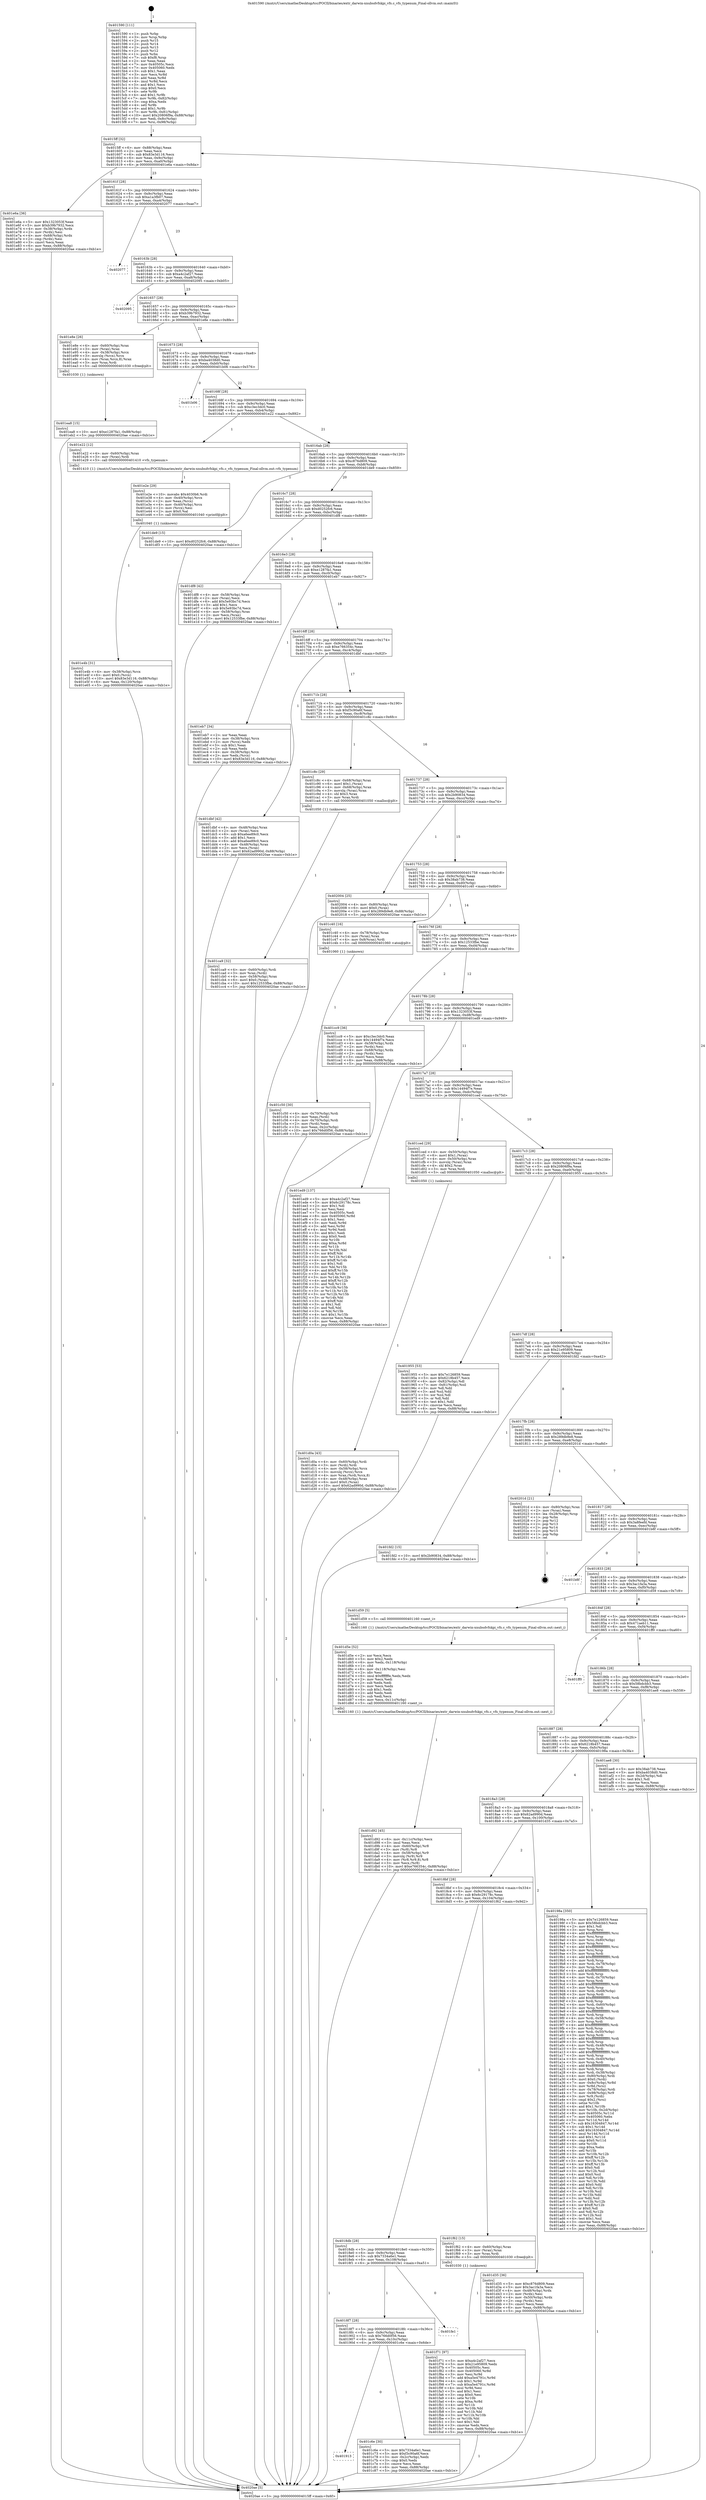 digraph "0x401590" {
  label = "0x401590 (/mnt/c/Users/mathe/Desktop/tcc/POCII/binaries/extr_darwin-xnubsdvfskpi_vfs.c_vfs_typenum_Final-ollvm.out::main(0))"
  labelloc = "t"
  node[shape=record]

  Entry [label="",width=0.3,height=0.3,shape=circle,fillcolor=black,style=filled]
  "0x4015ff" [label="{
     0x4015ff [32]\l
     | [instrs]\l
     &nbsp;&nbsp;0x4015ff \<+6\>: mov -0x88(%rbp),%eax\l
     &nbsp;&nbsp;0x401605 \<+2\>: mov %eax,%ecx\l
     &nbsp;&nbsp;0x401607 \<+6\>: sub $0x83e3d116,%ecx\l
     &nbsp;&nbsp;0x40160d \<+6\>: mov %eax,-0x9c(%rbp)\l
     &nbsp;&nbsp;0x401613 \<+6\>: mov %ecx,-0xa0(%rbp)\l
     &nbsp;&nbsp;0x401619 \<+6\>: je 0000000000401e6a \<main+0x8da\>\l
  }"]
  "0x401e6a" [label="{
     0x401e6a [36]\l
     | [instrs]\l
     &nbsp;&nbsp;0x401e6a \<+5\>: mov $0x1323053f,%eax\l
     &nbsp;&nbsp;0x401e6f \<+5\>: mov $0xb39b7932,%ecx\l
     &nbsp;&nbsp;0x401e74 \<+4\>: mov -0x38(%rbp),%rdx\l
     &nbsp;&nbsp;0x401e78 \<+2\>: mov (%rdx),%esi\l
     &nbsp;&nbsp;0x401e7a \<+4\>: mov -0x68(%rbp),%rdx\l
     &nbsp;&nbsp;0x401e7e \<+2\>: cmp (%rdx),%esi\l
     &nbsp;&nbsp;0x401e80 \<+3\>: cmovl %ecx,%eax\l
     &nbsp;&nbsp;0x401e83 \<+6\>: mov %eax,-0x88(%rbp)\l
     &nbsp;&nbsp;0x401e89 \<+5\>: jmp 00000000004020ae \<main+0xb1e\>\l
  }"]
  "0x40161f" [label="{
     0x40161f [28]\l
     | [instrs]\l
     &nbsp;&nbsp;0x40161f \<+5\>: jmp 0000000000401624 \<main+0x94\>\l
     &nbsp;&nbsp;0x401624 \<+6\>: mov -0x9c(%rbp),%eax\l
     &nbsp;&nbsp;0x40162a \<+5\>: sub $0xa1a3fb07,%eax\l
     &nbsp;&nbsp;0x40162f \<+6\>: mov %eax,-0xa4(%rbp)\l
     &nbsp;&nbsp;0x401635 \<+6\>: je 0000000000402077 \<main+0xae7\>\l
  }"]
  Exit [label="",width=0.3,height=0.3,shape=circle,fillcolor=black,style=filled,peripheries=2]
  "0x402077" [label="{
     0x402077\l
  }", style=dashed]
  "0x40163b" [label="{
     0x40163b [28]\l
     | [instrs]\l
     &nbsp;&nbsp;0x40163b \<+5\>: jmp 0000000000401640 \<main+0xb0\>\l
     &nbsp;&nbsp;0x401640 \<+6\>: mov -0x9c(%rbp),%eax\l
     &nbsp;&nbsp;0x401646 \<+5\>: sub $0xa4c2af27,%eax\l
     &nbsp;&nbsp;0x40164b \<+6\>: mov %eax,-0xa8(%rbp)\l
     &nbsp;&nbsp;0x401651 \<+6\>: je 0000000000402095 \<main+0xb05\>\l
  }"]
  "0x401f71" [label="{
     0x401f71 [97]\l
     | [instrs]\l
     &nbsp;&nbsp;0x401f71 \<+5\>: mov $0xa4c2af27,%ecx\l
     &nbsp;&nbsp;0x401f76 \<+5\>: mov $0x21e95809,%edx\l
     &nbsp;&nbsp;0x401f7b \<+7\>: mov 0x40505c,%esi\l
     &nbsp;&nbsp;0x401f82 \<+8\>: mov 0x405060,%r8d\l
     &nbsp;&nbsp;0x401f8a \<+3\>: mov %esi,%r9d\l
     &nbsp;&nbsp;0x401f8d \<+7\>: add $0xa5e4791c,%r9d\l
     &nbsp;&nbsp;0x401f94 \<+4\>: sub $0x1,%r9d\l
     &nbsp;&nbsp;0x401f98 \<+7\>: sub $0xa5e4791c,%r9d\l
     &nbsp;&nbsp;0x401f9f \<+4\>: imul %r9d,%esi\l
     &nbsp;&nbsp;0x401fa3 \<+3\>: and $0x1,%esi\l
     &nbsp;&nbsp;0x401fa6 \<+3\>: cmp $0x0,%esi\l
     &nbsp;&nbsp;0x401fa9 \<+4\>: sete %r10b\l
     &nbsp;&nbsp;0x401fad \<+4\>: cmp $0xa,%r8d\l
     &nbsp;&nbsp;0x401fb1 \<+4\>: setl %r11b\l
     &nbsp;&nbsp;0x401fb5 \<+3\>: mov %r10b,%bl\l
     &nbsp;&nbsp;0x401fb8 \<+3\>: and %r11b,%bl\l
     &nbsp;&nbsp;0x401fbb \<+3\>: xor %r11b,%r10b\l
     &nbsp;&nbsp;0x401fbe \<+3\>: or %r10b,%bl\l
     &nbsp;&nbsp;0x401fc1 \<+3\>: test $0x1,%bl\l
     &nbsp;&nbsp;0x401fc4 \<+3\>: cmovne %edx,%ecx\l
     &nbsp;&nbsp;0x401fc7 \<+6\>: mov %ecx,-0x88(%rbp)\l
     &nbsp;&nbsp;0x401fcd \<+5\>: jmp 00000000004020ae \<main+0xb1e\>\l
  }"]
  "0x402095" [label="{
     0x402095\l
  }", style=dashed]
  "0x401657" [label="{
     0x401657 [28]\l
     | [instrs]\l
     &nbsp;&nbsp;0x401657 \<+5\>: jmp 000000000040165c \<main+0xcc\>\l
     &nbsp;&nbsp;0x40165c \<+6\>: mov -0x9c(%rbp),%eax\l
     &nbsp;&nbsp;0x401662 \<+5\>: sub $0xb39b7932,%eax\l
     &nbsp;&nbsp;0x401667 \<+6\>: mov %eax,-0xac(%rbp)\l
     &nbsp;&nbsp;0x40166d \<+6\>: je 0000000000401e8e \<main+0x8fe\>\l
  }"]
  "0x401ea8" [label="{
     0x401ea8 [15]\l
     | [instrs]\l
     &nbsp;&nbsp;0x401ea8 \<+10\>: movl $0xe1287fa1,-0x88(%rbp)\l
     &nbsp;&nbsp;0x401eb2 \<+5\>: jmp 00000000004020ae \<main+0xb1e\>\l
  }"]
  "0x401e8e" [label="{
     0x401e8e [26]\l
     | [instrs]\l
     &nbsp;&nbsp;0x401e8e \<+4\>: mov -0x60(%rbp),%rax\l
     &nbsp;&nbsp;0x401e92 \<+3\>: mov (%rax),%rax\l
     &nbsp;&nbsp;0x401e95 \<+4\>: mov -0x38(%rbp),%rcx\l
     &nbsp;&nbsp;0x401e99 \<+3\>: movslq (%rcx),%rcx\l
     &nbsp;&nbsp;0x401e9c \<+4\>: mov (%rax,%rcx,8),%rax\l
     &nbsp;&nbsp;0x401ea0 \<+3\>: mov %rax,%rdi\l
     &nbsp;&nbsp;0x401ea3 \<+5\>: call 0000000000401030 \<free@plt\>\l
     | [calls]\l
     &nbsp;&nbsp;0x401030 \{1\} (unknown)\l
  }"]
  "0x401673" [label="{
     0x401673 [28]\l
     | [instrs]\l
     &nbsp;&nbsp;0x401673 \<+5\>: jmp 0000000000401678 \<main+0xe8\>\l
     &nbsp;&nbsp;0x401678 \<+6\>: mov -0x9c(%rbp),%eax\l
     &nbsp;&nbsp;0x40167e \<+5\>: sub $0xba4038d0,%eax\l
     &nbsp;&nbsp;0x401683 \<+6\>: mov %eax,-0xb0(%rbp)\l
     &nbsp;&nbsp;0x401689 \<+6\>: je 0000000000401b06 \<main+0x576\>\l
  }"]
  "0x401e4b" [label="{
     0x401e4b [31]\l
     | [instrs]\l
     &nbsp;&nbsp;0x401e4b \<+4\>: mov -0x38(%rbp),%rcx\l
     &nbsp;&nbsp;0x401e4f \<+6\>: movl $0x0,(%rcx)\l
     &nbsp;&nbsp;0x401e55 \<+10\>: movl $0x83e3d116,-0x88(%rbp)\l
     &nbsp;&nbsp;0x401e5f \<+6\>: mov %eax,-0x120(%rbp)\l
     &nbsp;&nbsp;0x401e65 \<+5\>: jmp 00000000004020ae \<main+0xb1e\>\l
  }"]
  "0x401b06" [label="{
     0x401b06\l
  }", style=dashed]
  "0x40168f" [label="{
     0x40168f [28]\l
     | [instrs]\l
     &nbsp;&nbsp;0x40168f \<+5\>: jmp 0000000000401694 \<main+0x104\>\l
     &nbsp;&nbsp;0x401694 \<+6\>: mov -0x9c(%rbp),%eax\l
     &nbsp;&nbsp;0x40169a \<+5\>: sub $0xc3ec3dc0,%eax\l
     &nbsp;&nbsp;0x40169f \<+6\>: mov %eax,-0xb4(%rbp)\l
     &nbsp;&nbsp;0x4016a5 \<+6\>: je 0000000000401e22 \<main+0x892\>\l
  }"]
  "0x401e2e" [label="{
     0x401e2e [29]\l
     | [instrs]\l
     &nbsp;&nbsp;0x401e2e \<+10\>: movabs $0x4030b6,%rdi\l
     &nbsp;&nbsp;0x401e38 \<+4\>: mov -0x40(%rbp),%rcx\l
     &nbsp;&nbsp;0x401e3c \<+2\>: mov %eax,(%rcx)\l
     &nbsp;&nbsp;0x401e3e \<+4\>: mov -0x40(%rbp),%rcx\l
     &nbsp;&nbsp;0x401e42 \<+2\>: mov (%rcx),%esi\l
     &nbsp;&nbsp;0x401e44 \<+2\>: mov $0x0,%al\l
     &nbsp;&nbsp;0x401e46 \<+5\>: call 0000000000401040 \<printf@plt\>\l
     | [calls]\l
     &nbsp;&nbsp;0x401040 \{1\} (unknown)\l
  }"]
  "0x401e22" [label="{
     0x401e22 [12]\l
     | [instrs]\l
     &nbsp;&nbsp;0x401e22 \<+4\>: mov -0x60(%rbp),%rax\l
     &nbsp;&nbsp;0x401e26 \<+3\>: mov (%rax),%rdi\l
     &nbsp;&nbsp;0x401e29 \<+5\>: call 0000000000401410 \<vfs_typenum\>\l
     | [calls]\l
     &nbsp;&nbsp;0x401410 \{1\} (/mnt/c/Users/mathe/Desktop/tcc/POCII/binaries/extr_darwin-xnubsdvfskpi_vfs.c_vfs_typenum_Final-ollvm.out::vfs_typenum)\l
  }"]
  "0x4016ab" [label="{
     0x4016ab [28]\l
     | [instrs]\l
     &nbsp;&nbsp;0x4016ab \<+5\>: jmp 00000000004016b0 \<main+0x120\>\l
     &nbsp;&nbsp;0x4016b0 \<+6\>: mov -0x9c(%rbp),%eax\l
     &nbsp;&nbsp;0x4016b6 \<+5\>: sub $0xc876d809,%eax\l
     &nbsp;&nbsp;0x4016bb \<+6\>: mov %eax,-0xb8(%rbp)\l
     &nbsp;&nbsp;0x4016c1 \<+6\>: je 0000000000401de9 \<main+0x859\>\l
  }"]
  "0x401d92" [label="{
     0x401d92 [45]\l
     | [instrs]\l
     &nbsp;&nbsp;0x401d92 \<+6\>: mov -0x11c(%rbp),%ecx\l
     &nbsp;&nbsp;0x401d98 \<+3\>: imul %eax,%ecx\l
     &nbsp;&nbsp;0x401d9b \<+4\>: mov -0x60(%rbp),%r8\l
     &nbsp;&nbsp;0x401d9f \<+3\>: mov (%r8),%r8\l
     &nbsp;&nbsp;0x401da2 \<+4\>: mov -0x58(%rbp),%r9\l
     &nbsp;&nbsp;0x401da6 \<+3\>: movslq (%r9),%r9\l
     &nbsp;&nbsp;0x401da9 \<+4\>: mov (%r8,%r9,8),%r8\l
     &nbsp;&nbsp;0x401dad \<+3\>: mov %ecx,(%r8)\l
     &nbsp;&nbsp;0x401db0 \<+10\>: movl $0xe766354c,-0x88(%rbp)\l
     &nbsp;&nbsp;0x401dba \<+5\>: jmp 00000000004020ae \<main+0xb1e\>\l
  }"]
  "0x401de9" [label="{
     0x401de9 [15]\l
     | [instrs]\l
     &nbsp;&nbsp;0x401de9 \<+10\>: movl $0xd0252fc6,-0x88(%rbp)\l
     &nbsp;&nbsp;0x401df3 \<+5\>: jmp 00000000004020ae \<main+0xb1e\>\l
  }"]
  "0x4016c7" [label="{
     0x4016c7 [28]\l
     | [instrs]\l
     &nbsp;&nbsp;0x4016c7 \<+5\>: jmp 00000000004016cc \<main+0x13c\>\l
     &nbsp;&nbsp;0x4016cc \<+6\>: mov -0x9c(%rbp),%eax\l
     &nbsp;&nbsp;0x4016d2 \<+5\>: sub $0xd0252fc6,%eax\l
     &nbsp;&nbsp;0x4016d7 \<+6\>: mov %eax,-0xbc(%rbp)\l
     &nbsp;&nbsp;0x4016dd \<+6\>: je 0000000000401df8 \<main+0x868\>\l
  }"]
  "0x401d5e" [label="{
     0x401d5e [52]\l
     | [instrs]\l
     &nbsp;&nbsp;0x401d5e \<+2\>: xor %ecx,%ecx\l
     &nbsp;&nbsp;0x401d60 \<+5\>: mov $0x2,%edx\l
     &nbsp;&nbsp;0x401d65 \<+6\>: mov %edx,-0x118(%rbp)\l
     &nbsp;&nbsp;0x401d6b \<+1\>: cltd\l
     &nbsp;&nbsp;0x401d6c \<+6\>: mov -0x118(%rbp),%esi\l
     &nbsp;&nbsp;0x401d72 \<+2\>: idiv %esi\l
     &nbsp;&nbsp;0x401d74 \<+6\>: imul $0xfffffffe,%edx,%edx\l
     &nbsp;&nbsp;0x401d7a \<+2\>: mov %ecx,%edi\l
     &nbsp;&nbsp;0x401d7c \<+2\>: sub %edx,%edi\l
     &nbsp;&nbsp;0x401d7e \<+2\>: mov %ecx,%edx\l
     &nbsp;&nbsp;0x401d80 \<+3\>: sub $0x1,%edx\l
     &nbsp;&nbsp;0x401d83 \<+2\>: add %edx,%edi\l
     &nbsp;&nbsp;0x401d85 \<+2\>: sub %edi,%ecx\l
     &nbsp;&nbsp;0x401d87 \<+6\>: mov %ecx,-0x11c(%rbp)\l
     &nbsp;&nbsp;0x401d8d \<+5\>: call 0000000000401160 \<next_i\>\l
     | [calls]\l
     &nbsp;&nbsp;0x401160 \{1\} (/mnt/c/Users/mathe/Desktop/tcc/POCII/binaries/extr_darwin-xnubsdvfskpi_vfs.c_vfs_typenum_Final-ollvm.out::next_i)\l
  }"]
  "0x401df8" [label="{
     0x401df8 [42]\l
     | [instrs]\l
     &nbsp;&nbsp;0x401df8 \<+4\>: mov -0x58(%rbp),%rax\l
     &nbsp;&nbsp;0x401dfc \<+2\>: mov (%rax),%ecx\l
     &nbsp;&nbsp;0x401dfe \<+6\>: add $0x5e93bc7d,%ecx\l
     &nbsp;&nbsp;0x401e04 \<+3\>: add $0x1,%ecx\l
     &nbsp;&nbsp;0x401e07 \<+6\>: sub $0x5e93bc7d,%ecx\l
     &nbsp;&nbsp;0x401e0d \<+4\>: mov -0x58(%rbp),%rax\l
     &nbsp;&nbsp;0x401e11 \<+2\>: mov %ecx,(%rax)\l
     &nbsp;&nbsp;0x401e13 \<+10\>: movl $0x12533fbe,-0x88(%rbp)\l
     &nbsp;&nbsp;0x401e1d \<+5\>: jmp 00000000004020ae \<main+0xb1e\>\l
  }"]
  "0x4016e3" [label="{
     0x4016e3 [28]\l
     | [instrs]\l
     &nbsp;&nbsp;0x4016e3 \<+5\>: jmp 00000000004016e8 \<main+0x158\>\l
     &nbsp;&nbsp;0x4016e8 \<+6\>: mov -0x9c(%rbp),%eax\l
     &nbsp;&nbsp;0x4016ee \<+5\>: sub $0xe1287fa1,%eax\l
     &nbsp;&nbsp;0x4016f3 \<+6\>: mov %eax,-0xc0(%rbp)\l
     &nbsp;&nbsp;0x4016f9 \<+6\>: je 0000000000401eb7 \<main+0x927\>\l
  }"]
  "0x401d0a" [label="{
     0x401d0a [43]\l
     | [instrs]\l
     &nbsp;&nbsp;0x401d0a \<+4\>: mov -0x60(%rbp),%rdi\l
     &nbsp;&nbsp;0x401d0e \<+3\>: mov (%rdi),%rdi\l
     &nbsp;&nbsp;0x401d11 \<+4\>: mov -0x58(%rbp),%rcx\l
     &nbsp;&nbsp;0x401d15 \<+3\>: movslq (%rcx),%rcx\l
     &nbsp;&nbsp;0x401d18 \<+4\>: mov %rax,(%rdi,%rcx,8)\l
     &nbsp;&nbsp;0x401d1c \<+4\>: mov -0x48(%rbp),%rax\l
     &nbsp;&nbsp;0x401d20 \<+6\>: movl $0x0,(%rax)\l
     &nbsp;&nbsp;0x401d26 \<+10\>: movl $0x62ad990d,-0x88(%rbp)\l
     &nbsp;&nbsp;0x401d30 \<+5\>: jmp 00000000004020ae \<main+0xb1e\>\l
  }"]
  "0x401eb7" [label="{
     0x401eb7 [34]\l
     | [instrs]\l
     &nbsp;&nbsp;0x401eb7 \<+2\>: xor %eax,%eax\l
     &nbsp;&nbsp;0x401eb9 \<+4\>: mov -0x38(%rbp),%rcx\l
     &nbsp;&nbsp;0x401ebd \<+2\>: mov (%rcx),%edx\l
     &nbsp;&nbsp;0x401ebf \<+3\>: sub $0x1,%eax\l
     &nbsp;&nbsp;0x401ec2 \<+2\>: sub %eax,%edx\l
     &nbsp;&nbsp;0x401ec4 \<+4\>: mov -0x38(%rbp),%rcx\l
     &nbsp;&nbsp;0x401ec8 \<+2\>: mov %edx,(%rcx)\l
     &nbsp;&nbsp;0x401eca \<+10\>: movl $0x83e3d116,-0x88(%rbp)\l
     &nbsp;&nbsp;0x401ed4 \<+5\>: jmp 00000000004020ae \<main+0xb1e\>\l
  }"]
  "0x4016ff" [label="{
     0x4016ff [28]\l
     | [instrs]\l
     &nbsp;&nbsp;0x4016ff \<+5\>: jmp 0000000000401704 \<main+0x174\>\l
     &nbsp;&nbsp;0x401704 \<+6\>: mov -0x9c(%rbp),%eax\l
     &nbsp;&nbsp;0x40170a \<+5\>: sub $0xe766354c,%eax\l
     &nbsp;&nbsp;0x40170f \<+6\>: mov %eax,-0xc4(%rbp)\l
     &nbsp;&nbsp;0x401715 \<+6\>: je 0000000000401dbf \<main+0x82f\>\l
  }"]
  "0x401ca9" [label="{
     0x401ca9 [32]\l
     | [instrs]\l
     &nbsp;&nbsp;0x401ca9 \<+4\>: mov -0x60(%rbp),%rdi\l
     &nbsp;&nbsp;0x401cad \<+3\>: mov %rax,(%rdi)\l
     &nbsp;&nbsp;0x401cb0 \<+4\>: mov -0x58(%rbp),%rax\l
     &nbsp;&nbsp;0x401cb4 \<+6\>: movl $0x0,(%rax)\l
     &nbsp;&nbsp;0x401cba \<+10\>: movl $0x12533fbe,-0x88(%rbp)\l
     &nbsp;&nbsp;0x401cc4 \<+5\>: jmp 00000000004020ae \<main+0xb1e\>\l
  }"]
  "0x401dbf" [label="{
     0x401dbf [42]\l
     | [instrs]\l
     &nbsp;&nbsp;0x401dbf \<+4\>: mov -0x48(%rbp),%rax\l
     &nbsp;&nbsp;0x401dc3 \<+2\>: mov (%rax),%ecx\l
     &nbsp;&nbsp;0x401dc5 \<+6\>: sub $0xa6ee89c0,%ecx\l
     &nbsp;&nbsp;0x401dcb \<+3\>: add $0x1,%ecx\l
     &nbsp;&nbsp;0x401dce \<+6\>: add $0xa6ee89c0,%ecx\l
     &nbsp;&nbsp;0x401dd4 \<+4\>: mov -0x48(%rbp),%rax\l
     &nbsp;&nbsp;0x401dd8 \<+2\>: mov %ecx,(%rax)\l
     &nbsp;&nbsp;0x401dda \<+10\>: movl $0x62ad990d,-0x88(%rbp)\l
     &nbsp;&nbsp;0x401de4 \<+5\>: jmp 00000000004020ae \<main+0xb1e\>\l
  }"]
  "0x40171b" [label="{
     0x40171b [28]\l
     | [instrs]\l
     &nbsp;&nbsp;0x40171b \<+5\>: jmp 0000000000401720 \<main+0x190\>\l
     &nbsp;&nbsp;0x401720 \<+6\>: mov -0x9c(%rbp),%eax\l
     &nbsp;&nbsp;0x401726 \<+5\>: sub $0xf3c90a6f,%eax\l
     &nbsp;&nbsp;0x40172b \<+6\>: mov %eax,-0xc8(%rbp)\l
     &nbsp;&nbsp;0x401731 \<+6\>: je 0000000000401c8c \<main+0x6fc\>\l
  }"]
  "0x401913" [label="{
     0x401913\l
  }", style=dashed]
  "0x401c8c" [label="{
     0x401c8c [29]\l
     | [instrs]\l
     &nbsp;&nbsp;0x401c8c \<+4\>: mov -0x68(%rbp),%rax\l
     &nbsp;&nbsp;0x401c90 \<+6\>: movl $0x1,(%rax)\l
     &nbsp;&nbsp;0x401c96 \<+4\>: mov -0x68(%rbp),%rax\l
     &nbsp;&nbsp;0x401c9a \<+3\>: movslq (%rax),%rax\l
     &nbsp;&nbsp;0x401c9d \<+4\>: shl $0x3,%rax\l
     &nbsp;&nbsp;0x401ca1 \<+3\>: mov %rax,%rdi\l
     &nbsp;&nbsp;0x401ca4 \<+5\>: call 0000000000401050 \<malloc@plt\>\l
     | [calls]\l
     &nbsp;&nbsp;0x401050 \{1\} (unknown)\l
  }"]
  "0x401737" [label="{
     0x401737 [28]\l
     | [instrs]\l
     &nbsp;&nbsp;0x401737 \<+5\>: jmp 000000000040173c \<main+0x1ac\>\l
     &nbsp;&nbsp;0x40173c \<+6\>: mov -0x9c(%rbp),%eax\l
     &nbsp;&nbsp;0x401742 \<+5\>: sub $0x2b90834,%eax\l
     &nbsp;&nbsp;0x401747 \<+6\>: mov %eax,-0xcc(%rbp)\l
     &nbsp;&nbsp;0x40174d \<+6\>: je 0000000000402004 \<main+0xa74\>\l
  }"]
  "0x401c6e" [label="{
     0x401c6e [30]\l
     | [instrs]\l
     &nbsp;&nbsp;0x401c6e \<+5\>: mov $0x7334a6e1,%eax\l
     &nbsp;&nbsp;0x401c73 \<+5\>: mov $0xf3c90a6f,%ecx\l
     &nbsp;&nbsp;0x401c78 \<+3\>: mov -0x2c(%rbp),%edx\l
     &nbsp;&nbsp;0x401c7b \<+3\>: cmp $0x0,%edx\l
     &nbsp;&nbsp;0x401c7e \<+3\>: cmove %ecx,%eax\l
     &nbsp;&nbsp;0x401c81 \<+6\>: mov %eax,-0x88(%rbp)\l
     &nbsp;&nbsp;0x401c87 \<+5\>: jmp 00000000004020ae \<main+0xb1e\>\l
  }"]
  "0x402004" [label="{
     0x402004 [25]\l
     | [instrs]\l
     &nbsp;&nbsp;0x402004 \<+4\>: mov -0x80(%rbp),%rax\l
     &nbsp;&nbsp;0x402008 \<+6\>: movl $0x0,(%rax)\l
     &nbsp;&nbsp;0x40200e \<+10\>: movl $0x289db9e8,-0x88(%rbp)\l
     &nbsp;&nbsp;0x402018 \<+5\>: jmp 00000000004020ae \<main+0xb1e\>\l
  }"]
  "0x401753" [label="{
     0x401753 [28]\l
     | [instrs]\l
     &nbsp;&nbsp;0x401753 \<+5\>: jmp 0000000000401758 \<main+0x1c8\>\l
     &nbsp;&nbsp;0x401758 \<+6\>: mov -0x9c(%rbp),%eax\l
     &nbsp;&nbsp;0x40175e \<+5\>: sub $0x38ab738,%eax\l
     &nbsp;&nbsp;0x401763 \<+6\>: mov %eax,-0xd0(%rbp)\l
     &nbsp;&nbsp;0x401769 \<+6\>: je 0000000000401c40 \<main+0x6b0\>\l
  }"]
  "0x4018f7" [label="{
     0x4018f7 [28]\l
     | [instrs]\l
     &nbsp;&nbsp;0x4018f7 \<+5\>: jmp 00000000004018fc \<main+0x36c\>\l
     &nbsp;&nbsp;0x4018fc \<+6\>: mov -0x9c(%rbp),%eax\l
     &nbsp;&nbsp;0x401902 \<+5\>: sub $0x766d0f56,%eax\l
     &nbsp;&nbsp;0x401907 \<+6\>: mov %eax,-0x10c(%rbp)\l
     &nbsp;&nbsp;0x40190d \<+6\>: je 0000000000401c6e \<main+0x6de\>\l
  }"]
  "0x401c40" [label="{
     0x401c40 [16]\l
     | [instrs]\l
     &nbsp;&nbsp;0x401c40 \<+4\>: mov -0x78(%rbp),%rax\l
     &nbsp;&nbsp;0x401c44 \<+3\>: mov (%rax),%rax\l
     &nbsp;&nbsp;0x401c47 \<+4\>: mov 0x8(%rax),%rdi\l
     &nbsp;&nbsp;0x401c4b \<+5\>: call 0000000000401060 \<atoi@plt\>\l
     | [calls]\l
     &nbsp;&nbsp;0x401060 \{1\} (unknown)\l
  }"]
  "0x40176f" [label="{
     0x40176f [28]\l
     | [instrs]\l
     &nbsp;&nbsp;0x40176f \<+5\>: jmp 0000000000401774 \<main+0x1e4\>\l
     &nbsp;&nbsp;0x401774 \<+6\>: mov -0x9c(%rbp),%eax\l
     &nbsp;&nbsp;0x40177a \<+5\>: sub $0x12533fbe,%eax\l
     &nbsp;&nbsp;0x40177f \<+6\>: mov %eax,-0xd4(%rbp)\l
     &nbsp;&nbsp;0x401785 \<+6\>: je 0000000000401cc9 \<main+0x739\>\l
  }"]
  "0x401fe1" [label="{
     0x401fe1\l
  }", style=dashed]
  "0x401cc9" [label="{
     0x401cc9 [36]\l
     | [instrs]\l
     &nbsp;&nbsp;0x401cc9 \<+5\>: mov $0xc3ec3dc0,%eax\l
     &nbsp;&nbsp;0x401cce \<+5\>: mov $0x14494f7e,%ecx\l
     &nbsp;&nbsp;0x401cd3 \<+4\>: mov -0x58(%rbp),%rdx\l
     &nbsp;&nbsp;0x401cd7 \<+2\>: mov (%rdx),%esi\l
     &nbsp;&nbsp;0x401cd9 \<+4\>: mov -0x68(%rbp),%rdx\l
     &nbsp;&nbsp;0x401cdd \<+2\>: cmp (%rdx),%esi\l
     &nbsp;&nbsp;0x401cdf \<+3\>: cmovl %ecx,%eax\l
     &nbsp;&nbsp;0x401ce2 \<+6\>: mov %eax,-0x88(%rbp)\l
     &nbsp;&nbsp;0x401ce8 \<+5\>: jmp 00000000004020ae \<main+0xb1e\>\l
  }"]
  "0x40178b" [label="{
     0x40178b [28]\l
     | [instrs]\l
     &nbsp;&nbsp;0x40178b \<+5\>: jmp 0000000000401790 \<main+0x200\>\l
     &nbsp;&nbsp;0x401790 \<+6\>: mov -0x9c(%rbp),%eax\l
     &nbsp;&nbsp;0x401796 \<+5\>: sub $0x1323053f,%eax\l
     &nbsp;&nbsp;0x40179b \<+6\>: mov %eax,-0xd8(%rbp)\l
     &nbsp;&nbsp;0x4017a1 \<+6\>: je 0000000000401ed9 \<main+0x949\>\l
  }"]
  "0x4018db" [label="{
     0x4018db [28]\l
     | [instrs]\l
     &nbsp;&nbsp;0x4018db \<+5\>: jmp 00000000004018e0 \<main+0x350\>\l
     &nbsp;&nbsp;0x4018e0 \<+6\>: mov -0x9c(%rbp),%eax\l
     &nbsp;&nbsp;0x4018e6 \<+5\>: sub $0x7334a6e1,%eax\l
     &nbsp;&nbsp;0x4018eb \<+6\>: mov %eax,-0x108(%rbp)\l
     &nbsp;&nbsp;0x4018f1 \<+6\>: je 0000000000401fe1 \<main+0xa51\>\l
  }"]
  "0x401ed9" [label="{
     0x401ed9 [137]\l
     | [instrs]\l
     &nbsp;&nbsp;0x401ed9 \<+5\>: mov $0xa4c2af27,%eax\l
     &nbsp;&nbsp;0x401ede \<+5\>: mov $0x6c29178c,%ecx\l
     &nbsp;&nbsp;0x401ee3 \<+2\>: mov $0x1,%dl\l
     &nbsp;&nbsp;0x401ee5 \<+2\>: xor %esi,%esi\l
     &nbsp;&nbsp;0x401ee7 \<+7\>: mov 0x40505c,%edi\l
     &nbsp;&nbsp;0x401eee \<+8\>: mov 0x405060,%r8d\l
     &nbsp;&nbsp;0x401ef6 \<+3\>: sub $0x1,%esi\l
     &nbsp;&nbsp;0x401ef9 \<+3\>: mov %edi,%r9d\l
     &nbsp;&nbsp;0x401efc \<+3\>: add %esi,%r9d\l
     &nbsp;&nbsp;0x401eff \<+4\>: imul %r9d,%edi\l
     &nbsp;&nbsp;0x401f03 \<+3\>: and $0x1,%edi\l
     &nbsp;&nbsp;0x401f06 \<+3\>: cmp $0x0,%edi\l
     &nbsp;&nbsp;0x401f09 \<+4\>: sete %r10b\l
     &nbsp;&nbsp;0x401f0d \<+4\>: cmp $0xa,%r8d\l
     &nbsp;&nbsp;0x401f11 \<+4\>: setl %r11b\l
     &nbsp;&nbsp;0x401f15 \<+3\>: mov %r10b,%bl\l
     &nbsp;&nbsp;0x401f18 \<+3\>: xor $0xff,%bl\l
     &nbsp;&nbsp;0x401f1b \<+3\>: mov %r11b,%r14b\l
     &nbsp;&nbsp;0x401f1e \<+4\>: xor $0xff,%r14b\l
     &nbsp;&nbsp;0x401f22 \<+3\>: xor $0x1,%dl\l
     &nbsp;&nbsp;0x401f25 \<+3\>: mov %bl,%r15b\l
     &nbsp;&nbsp;0x401f28 \<+4\>: and $0xff,%r15b\l
     &nbsp;&nbsp;0x401f2c \<+3\>: and %dl,%r10b\l
     &nbsp;&nbsp;0x401f2f \<+3\>: mov %r14b,%r12b\l
     &nbsp;&nbsp;0x401f32 \<+4\>: and $0xff,%r12b\l
     &nbsp;&nbsp;0x401f36 \<+3\>: and %dl,%r11b\l
     &nbsp;&nbsp;0x401f39 \<+3\>: or %r10b,%r15b\l
     &nbsp;&nbsp;0x401f3c \<+3\>: or %r11b,%r12b\l
     &nbsp;&nbsp;0x401f3f \<+3\>: xor %r12b,%r15b\l
     &nbsp;&nbsp;0x401f42 \<+3\>: or %r14b,%bl\l
     &nbsp;&nbsp;0x401f45 \<+3\>: xor $0xff,%bl\l
     &nbsp;&nbsp;0x401f48 \<+3\>: or $0x1,%dl\l
     &nbsp;&nbsp;0x401f4b \<+2\>: and %dl,%bl\l
     &nbsp;&nbsp;0x401f4d \<+3\>: or %bl,%r15b\l
     &nbsp;&nbsp;0x401f50 \<+4\>: test $0x1,%r15b\l
     &nbsp;&nbsp;0x401f54 \<+3\>: cmovne %ecx,%eax\l
     &nbsp;&nbsp;0x401f57 \<+6\>: mov %eax,-0x88(%rbp)\l
     &nbsp;&nbsp;0x401f5d \<+5\>: jmp 00000000004020ae \<main+0xb1e\>\l
  }"]
  "0x4017a7" [label="{
     0x4017a7 [28]\l
     | [instrs]\l
     &nbsp;&nbsp;0x4017a7 \<+5\>: jmp 00000000004017ac \<main+0x21c\>\l
     &nbsp;&nbsp;0x4017ac \<+6\>: mov -0x9c(%rbp),%eax\l
     &nbsp;&nbsp;0x4017b2 \<+5\>: sub $0x14494f7e,%eax\l
     &nbsp;&nbsp;0x4017b7 \<+6\>: mov %eax,-0xdc(%rbp)\l
     &nbsp;&nbsp;0x4017bd \<+6\>: je 0000000000401ced \<main+0x75d\>\l
  }"]
  "0x401f62" [label="{
     0x401f62 [15]\l
     | [instrs]\l
     &nbsp;&nbsp;0x401f62 \<+4\>: mov -0x60(%rbp),%rax\l
     &nbsp;&nbsp;0x401f66 \<+3\>: mov (%rax),%rax\l
     &nbsp;&nbsp;0x401f69 \<+3\>: mov %rax,%rdi\l
     &nbsp;&nbsp;0x401f6c \<+5\>: call 0000000000401030 \<free@plt\>\l
     | [calls]\l
     &nbsp;&nbsp;0x401030 \{1\} (unknown)\l
  }"]
  "0x401ced" [label="{
     0x401ced [29]\l
     | [instrs]\l
     &nbsp;&nbsp;0x401ced \<+4\>: mov -0x50(%rbp),%rax\l
     &nbsp;&nbsp;0x401cf1 \<+6\>: movl $0x1,(%rax)\l
     &nbsp;&nbsp;0x401cf7 \<+4\>: mov -0x50(%rbp),%rax\l
     &nbsp;&nbsp;0x401cfb \<+3\>: movslq (%rax),%rax\l
     &nbsp;&nbsp;0x401cfe \<+4\>: shl $0x2,%rax\l
     &nbsp;&nbsp;0x401d02 \<+3\>: mov %rax,%rdi\l
     &nbsp;&nbsp;0x401d05 \<+5\>: call 0000000000401050 \<malloc@plt\>\l
     | [calls]\l
     &nbsp;&nbsp;0x401050 \{1\} (unknown)\l
  }"]
  "0x4017c3" [label="{
     0x4017c3 [28]\l
     | [instrs]\l
     &nbsp;&nbsp;0x4017c3 \<+5\>: jmp 00000000004017c8 \<main+0x238\>\l
     &nbsp;&nbsp;0x4017c8 \<+6\>: mov -0x9c(%rbp),%eax\l
     &nbsp;&nbsp;0x4017ce \<+5\>: sub $0x20806f9a,%eax\l
     &nbsp;&nbsp;0x4017d3 \<+6\>: mov %eax,-0xe0(%rbp)\l
     &nbsp;&nbsp;0x4017d9 \<+6\>: je 0000000000401955 \<main+0x3c5\>\l
  }"]
  "0x4018bf" [label="{
     0x4018bf [28]\l
     | [instrs]\l
     &nbsp;&nbsp;0x4018bf \<+5\>: jmp 00000000004018c4 \<main+0x334\>\l
     &nbsp;&nbsp;0x4018c4 \<+6\>: mov -0x9c(%rbp),%eax\l
     &nbsp;&nbsp;0x4018ca \<+5\>: sub $0x6c29178c,%eax\l
     &nbsp;&nbsp;0x4018cf \<+6\>: mov %eax,-0x104(%rbp)\l
     &nbsp;&nbsp;0x4018d5 \<+6\>: je 0000000000401f62 \<main+0x9d2\>\l
  }"]
  "0x401955" [label="{
     0x401955 [53]\l
     | [instrs]\l
     &nbsp;&nbsp;0x401955 \<+5\>: mov $0x7e126859,%eax\l
     &nbsp;&nbsp;0x40195a \<+5\>: mov $0x6218b457,%ecx\l
     &nbsp;&nbsp;0x40195f \<+6\>: mov -0x82(%rbp),%dl\l
     &nbsp;&nbsp;0x401965 \<+7\>: mov -0x81(%rbp),%sil\l
     &nbsp;&nbsp;0x40196c \<+3\>: mov %dl,%dil\l
     &nbsp;&nbsp;0x40196f \<+3\>: and %sil,%dil\l
     &nbsp;&nbsp;0x401972 \<+3\>: xor %sil,%dl\l
     &nbsp;&nbsp;0x401975 \<+3\>: or %dl,%dil\l
     &nbsp;&nbsp;0x401978 \<+4\>: test $0x1,%dil\l
     &nbsp;&nbsp;0x40197c \<+3\>: cmovne %ecx,%eax\l
     &nbsp;&nbsp;0x40197f \<+6\>: mov %eax,-0x88(%rbp)\l
     &nbsp;&nbsp;0x401985 \<+5\>: jmp 00000000004020ae \<main+0xb1e\>\l
  }"]
  "0x4017df" [label="{
     0x4017df [28]\l
     | [instrs]\l
     &nbsp;&nbsp;0x4017df \<+5\>: jmp 00000000004017e4 \<main+0x254\>\l
     &nbsp;&nbsp;0x4017e4 \<+6\>: mov -0x9c(%rbp),%eax\l
     &nbsp;&nbsp;0x4017ea \<+5\>: sub $0x21e95809,%eax\l
     &nbsp;&nbsp;0x4017ef \<+6\>: mov %eax,-0xe4(%rbp)\l
     &nbsp;&nbsp;0x4017f5 \<+6\>: je 0000000000401fd2 \<main+0xa42\>\l
  }"]
  "0x4020ae" [label="{
     0x4020ae [5]\l
     | [instrs]\l
     &nbsp;&nbsp;0x4020ae \<+5\>: jmp 00000000004015ff \<main+0x6f\>\l
  }"]
  "0x401590" [label="{
     0x401590 [111]\l
     | [instrs]\l
     &nbsp;&nbsp;0x401590 \<+1\>: push %rbp\l
     &nbsp;&nbsp;0x401591 \<+3\>: mov %rsp,%rbp\l
     &nbsp;&nbsp;0x401594 \<+2\>: push %r15\l
     &nbsp;&nbsp;0x401596 \<+2\>: push %r14\l
     &nbsp;&nbsp;0x401598 \<+2\>: push %r13\l
     &nbsp;&nbsp;0x40159a \<+2\>: push %r12\l
     &nbsp;&nbsp;0x40159c \<+1\>: push %rbx\l
     &nbsp;&nbsp;0x40159d \<+7\>: sub $0xf8,%rsp\l
     &nbsp;&nbsp;0x4015a4 \<+2\>: xor %eax,%eax\l
     &nbsp;&nbsp;0x4015a6 \<+7\>: mov 0x40505c,%ecx\l
     &nbsp;&nbsp;0x4015ad \<+7\>: mov 0x405060,%edx\l
     &nbsp;&nbsp;0x4015b4 \<+3\>: sub $0x1,%eax\l
     &nbsp;&nbsp;0x4015b7 \<+3\>: mov %ecx,%r8d\l
     &nbsp;&nbsp;0x4015ba \<+3\>: add %eax,%r8d\l
     &nbsp;&nbsp;0x4015bd \<+4\>: imul %r8d,%ecx\l
     &nbsp;&nbsp;0x4015c1 \<+3\>: and $0x1,%ecx\l
     &nbsp;&nbsp;0x4015c4 \<+3\>: cmp $0x0,%ecx\l
     &nbsp;&nbsp;0x4015c7 \<+4\>: sete %r9b\l
     &nbsp;&nbsp;0x4015cb \<+4\>: and $0x1,%r9b\l
     &nbsp;&nbsp;0x4015cf \<+7\>: mov %r9b,-0x82(%rbp)\l
     &nbsp;&nbsp;0x4015d6 \<+3\>: cmp $0xa,%edx\l
     &nbsp;&nbsp;0x4015d9 \<+4\>: setl %r9b\l
     &nbsp;&nbsp;0x4015dd \<+4\>: and $0x1,%r9b\l
     &nbsp;&nbsp;0x4015e1 \<+7\>: mov %r9b,-0x81(%rbp)\l
     &nbsp;&nbsp;0x4015e8 \<+10\>: movl $0x20806f9a,-0x88(%rbp)\l
     &nbsp;&nbsp;0x4015f2 \<+6\>: mov %edi,-0x8c(%rbp)\l
     &nbsp;&nbsp;0x4015f8 \<+7\>: mov %rsi,-0x98(%rbp)\l
  }"]
  "0x401d35" [label="{
     0x401d35 [36]\l
     | [instrs]\l
     &nbsp;&nbsp;0x401d35 \<+5\>: mov $0xc876d809,%eax\l
     &nbsp;&nbsp;0x401d3a \<+5\>: mov $0x3ac1fa3a,%ecx\l
     &nbsp;&nbsp;0x401d3f \<+4\>: mov -0x48(%rbp),%rdx\l
     &nbsp;&nbsp;0x401d43 \<+2\>: mov (%rdx),%esi\l
     &nbsp;&nbsp;0x401d45 \<+4\>: mov -0x50(%rbp),%rdx\l
     &nbsp;&nbsp;0x401d49 \<+2\>: cmp (%rdx),%esi\l
     &nbsp;&nbsp;0x401d4b \<+3\>: cmovl %ecx,%eax\l
     &nbsp;&nbsp;0x401d4e \<+6\>: mov %eax,-0x88(%rbp)\l
     &nbsp;&nbsp;0x401d54 \<+5\>: jmp 00000000004020ae \<main+0xb1e\>\l
  }"]
  "0x401fd2" [label="{
     0x401fd2 [15]\l
     | [instrs]\l
     &nbsp;&nbsp;0x401fd2 \<+10\>: movl $0x2b90834,-0x88(%rbp)\l
     &nbsp;&nbsp;0x401fdc \<+5\>: jmp 00000000004020ae \<main+0xb1e\>\l
  }"]
  "0x4017fb" [label="{
     0x4017fb [28]\l
     | [instrs]\l
     &nbsp;&nbsp;0x4017fb \<+5\>: jmp 0000000000401800 \<main+0x270\>\l
     &nbsp;&nbsp;0x401800 \<+6\>: mov -0x9c(%rbp),%eax\l
     &nbsp;&nbsp;0x401806 \<+5\>: sub $0x289db9e8,%eax\l
     &nbsp;&nbsp;0x40180b \<+6\>: mov %eax,-0xe8(%rbp)\l
     &nbsp;&nbsp;0x401811 \<+6\>: je 000000000040201d \<main+0xa8d\>\l
  }"]
  "0x401c50" [label="{
     0x401c50 [30]\l
     | [instrs]\l
     &nbsp;&nbsp;0x401c50 \<+4\>: mov -0x70(%rbp),%rdi\l
     &nbsp;&nbsp;0x401c54 \<+2\>: mov %eax,(%rdi)\l
     &nbsp;&nbsp;0x401c56 \<+4\>: mov -0x70(%rbp),%rdi\l
     &nbsp;&nbsp;0x401c5a \<+2\>: mov (%rdi),%eax\l
     &nbsp;&nbsp;0x401c5c \<+3\>: mov %eax,-0x2c(%rbp)\l
     &nbsp;&nbsp;0x401c5f \<+10\>: movl $0x766d0f56,-0x88(%rbp)\l
     &nbsp;&nbsp;0x401c69 \<+5\>: jmp 00000000004020ae \<main+0xb1e\>\l
  }"]
  "0x40201d" [label="{
     0x40201d [21]\l
     | [instrs]\l
     &nbsp;&nbsp;0x40201d \<+4\>: mov -0x80(%rbp),%rax\l
     &nbsp;&nbsp;0x402021 \<+2\>: mov (%rax),%eax\l
     &nbsp;&nbsp;0x402023 \<+4\>: lea -0x28(%rbp),%rsp\l
     &nbsp;&nbsp;0x402027 \<+1\>: pop %rbx\l
     &nbsp;&nbsp;0x402028 \<+2\>: pop %r12\l
     &nbsp;&nbsp;0x40202a \<+2\>: pop %r13\l
     &nbsp;&nbsp;0x40202c \<+2\>: pop %r14\l
     &nbsp;&nbsp;0x40202e \<+2\>: pop %r15\l
     &nbsp;&nbsp;0x402030 \<+1\>: pop %rbp\l
     &nbsp;&nbsp;0x402031 \<+1\>: ret\l
  }"]
  "0x401817" [label="{
     0x401817 [28]\l
     | [instrs]\l
     &nbsp;&nbsp;0x401817 \<+5\>: jmp 000000000040181c \<main+0x28c\>\l
     &nbsp;&nbsp;0x40181c \<+6\>: mov -0x9c(%rbp),%eax\l
     &nbsp;&nbsp;0x401822 \<+5\>: sub $0x3a8feefd,%eax\l
     &nbsp;&nbsp;0x401827 \<+6\>: mov %eax,-0xec(%rbp)\l
     &nbsp;&nbsp;0x40182d \<+6\>: je 0000000000401b8f \<main+0x5ff\>\l
  }"]
  "0x4018a3" [label="{
     0x4018a3 [28]\l
     | [instrs]\l
     &nbsp;&nbsp;0x4018a3 \<+5\>: jmp 00000000004018a8 \<main+0x318\>\l
     &nbsp;&nbsp;0x4018a8 \<+6\>: mov -0x9c(%rbp),%eax\l
     &nbsp;&nbsp;0x4018ae \<+5\>: sub $0x62ad990d,%eax\l
     &nbsp;&nbsp;0x4018b3 \<+6\>: mov %eax,-0x100(%rbp)\l
     &nbsp;&nbsp;0x4018b9 \<+6\>: je 0000000000401d35 \<main+0x7a5\>\l
  }"]
  "0x401b8f" [label="{
     0x401b8f\l
  }", style=dashed]
  "0x401833" [label="{
     0x401833 [28]\l
     | [instrs]\l
     &nbsp;&nbsp;0x401833 \<+5\>: jmp 0000000000401838 \<main+0x2a8\>\l
     &nbsp;&nbsp;0x401838 \<+6\>: mov -0x9c(%rbp),%eax\l
     &nbsp;&nbsp;0x40183e \<+5\>: sub $0x3ac1fa3a,%eax\l
     &nbsp;&nbsp;0x401843 \<+6\>: mov %eax,-0xf0(%rbp)\l
     &nbsp;&nbsp;0x401849 \<+6\>: je 0000000000401d59 \<main+0x7c9\>\l
  }"]
  "0x40198a" [label="{
     0x40198a [350]\l
     | [instrs]\l
     &nbsp;&nbsp;0x40198a \<+5\>: mov $0x7e126859,%eax\l
     &nbsp;&nbsp;0x40198f \<+5\>: mov $0x58bdcbb3,%ecx\l
     &nbsp;&nbsp;0x401994 \<+2\>: mov $0x1,%dl\l
     &nbsp;&nbsp;0x401996 \<+3\>: mov %rsp,%rsi\l
     &nbsp;&nbsp;0x401999 \<+4\>: add $0xfffffffffffffff0,%rsi\l
     &nbsp;&nbsp;0x40199d \<+3\>: mov %rsi,%rsp\l
     &nbsp;&nbsp;0x4019a0 \<+4\>: mov %rsi,-0x80(%rbp)\l
     &nbsp;&nbsp;0x4019a4 \<+3\>: mov %rsp,%rsi\l
     &nbsp;&nbsp;0x4019a7 \<+4\>: add $0xfffffffffffffff0,%rsi\l
     &nbsp;&nbsp;0x4019ab \<+3\>: mov %rsi,%rsp\l
     &nbsp;&nbsp;0x4019ae \<+3\>: mov %rsp,%rdi\l
     &nbsp;&nbsp;0x4019b1 \<+4\>: add $0xfffffffffffffff0,%rdi\l
     &nbsp;&nbsp;0x4019b5 \<+3\>: mov %rdi,%rsp\l
     &nbsp;&nbsp;0x4019b8 \<+4\>: mov %rdi,-0x78(%rbp)\l
     &nbsp;&nbsp;0x4019bc \<+3\>: mov %rsp,%rdi\l
     &nbsp;&nbsp;0x4019bf \<+4\>: add $0xfffffffffffffff0,%rdi\l
     &nbsp;&nbsp;0x4019c3 \<+3\>: mov %rdi,%rsp\l
     &nbsp;&nbsp;0x4019c6 \<+4\>: mov %rdi,-0x70(%rbp)\l
     &nbsp;&nbsp;0x4019ca \<+3\>: mov %rsp,%rdi\l
     &nbsp;&nbsp;0x4019cd \<+4\>: add $0xfffffffffffffff0,%rdi\l
     &nbsp;&nbsp;0x4019d1 \<+3\>: mov %rdi,%rsp\l
     &nbsp;&nbsp;0x4019d4 \<+4\>: mov %rdi,-0x68(%rbp)\l
     &nbsp;&nbsp;0x4019d8 \<+3\>: mov %rsp,%rdi\l
     &nbsp;&nbsp;0x4019db \<+4\>: add $0xfffffffffffffff0,%rdi\l
     &nbsp;&nbsp;0x4019df \<+3\>: mov %rdi,%rsp\l
     &nbsp;&nbsp;0x4019e2 \<+4\>: mov %rdi,-0x60(%rbp)\l
     &nbsp;&nbsp;0x4019e6 \<+3\>: mov %rsp,%rdi\l
     &nbsp;&nbsp;0x4019e9 \<+4\>: add $0xfffffffffffffff0,%rdi\l
     &nbsp;&nbsp;0x4019ed \<+3\>: mov %rdi,%rsp\l
     &nbsp;&nbsp;0x4019f0 \<+4\>: mov %rdi,-0x58(%rbp)\l
     &nbsp;&nbsp;0x4019f4 \<+3\>: mov %rsp,%rdi\l
     &nbsp;&nbsp;0x4019f7 \<+4\>: add $0xfffffffffffffff0,%rdi\l
     &nbsp;&nbsp;0x4019fb \<+3\>: mov %rdi,%rsp\l
     &nbsp;&nbsp;0x4019fe \<+4\>: mov %rdi,-0x50(%rbp)\l
     &nbsp;&nbsp;0x401a02 \<+3\>: mov %rsp,%rdi\l
     &nbsp;&nbsp;0x401a05 \<+4\>: add $0xfffffffffffffff0,%rdi\l
     &nbsp;&nbsp;0x401a09 \<+3\>: mov %rdi,%rsp\l
     &nbsp;&nbsp;0x401a0c \<+4\>: mov %rdi,-0x48(%rbp)\l
     &nbsp;&nbsp;0x401a10 \<+3\>: mov %rsp,%rdi\l
     &nbsp;&nbsp;0x401a13 \<+4\>: add $0xfffffffffffffff0,%rdi\l
     &nbsp;&nbsp;0x401a17 \<+3\>: mov %rdi,%rsp\l
     &nbsp;&nbsp;0x401a1a \<+4\>: mov %rdi,-0x40(%rbp)\l
     &nbsp;&nbsp;0x401a1e \<+3\>: mov %rsp,%rdi\l
     &nbsp;&nbsp;0x401a21 \<+4\>: add $0xfffffffffffffff0,%rdi\l
     &nbsp;&nbsp;0x401a25 \<+3\>: mov %rdi,%rsp\l
     &nbsp;&nbsp;0x401a28 \<+4\>: mov %rdi,-0x38(%rbp)\l
     &nbsp;&nbsp;0x401a2c \<+4\>: mov -0x80(%rbp),%rdi\l
     &nbsp;&nbsp;0x401a30 \<+6\>: movl $0x0,(%rdi)\l
     &nbsp;&nbsp;0x401a36 \<+7\>: mov -0x8c(%rbp),%r8d\l
     &nbsp;&nbsp;0x401a3d \<+3\>: mov %r8d,(%rsi)\l
     &nbsp;&nbsp;0x401a40 \<+4\>: mov -0x78(%rbp),%rdi\l
     &nbsp;&nbsp;0x401a44 \<+7\>: mov -0x98(%rbp),%r9\l
     &nbsp;&nbsp;0x401a4b \<+3\>: mov %r9,(%rdi)\l
     &nbsp;&nbsp;0x401a4e \<+3\>: cmpl $0x2,(%rsi)\l
     &nbsp;&nbsp;0x401a51 \<+4\>: setne %r10b\l
     &nbsp;&nbsp;0x401a55 \<+4\>: and $0x1,%r10b\l
     &nbsp;&nbsp;0x401a59 \<+4\>: mov %r10b,-0x2d(%rbp)\l
     &nbsp;&nbsp;0x401a5d \<+8\>: mov 0x40505c,%r11d\l
     &nbsp;&nbsp;0x401a65 \<+7\>: mov 0x405060,%ebx\l
     &nbsp;&nbsp;0x401a6c \<+3\>: mov %r11d,%r14d\l
     &nbsp;&nbsp;0x401a6f \<+7\>: sub $0x16304847,%r14d\l
     &nbsp;&nbsp;0x401a76 \<+4\>: sub $0x1,%r14d\l
     &nbsp;&nbsp;0x401a7a \<+7\>: add $0x16304847,%r14d\l
     &nbsp;&nbsp;0x401a81 \<+4\>: imul %r14d,%r11d\l
     &nbsp;&nbsp;0x401a85 \<+4\>: and $0x1,%r11d\l
     &nbsp;&nbsp;0x401a89 \<+4\>: cmp $0x0,%r11d\l
     &nbsp;&nbsp;0x401a8d \<+4\>: sete %r10b\l
     &nbsp;&nbsp;0x401a91 \<+3\>: cmp $0xa,%ebx\l
     &nbsp;&nbsp;0x401a94 \<+4\>: setl %r15b\l
     &nbsp;&nbsp;0x401a98 \<+3\>: mov %r10b,%r12b\l
     &nbsp;&nbsp;0x401a9b \<+4\>: xor $0xff,%r12b\l
     &nbsp;&nbsp;0x401a9f \<+3\>: mov %r15b,%r13b\l
     &nbsp;&nbsp;0x401aa2 \<+4\>: xor $0xff,%r13b\l
     &nbsp;&nbsp;0x401aa6 \<+3\>: xor $0x0,%dl\l
     &nbsp;&nbsp;0x401aa9 \<+3\>: mov %r12b,%sil\l
     &nbsp;&nbsp;0x401aac \<+4\>: and $0x0,%sil\l
     &nbsp;&nbsp;0x401ab0 \<+3\>: and %dl,%r10b\l
     &nbsp;&nbsp;0x401ab3 \<+3\>: mov %r13b,%dil\l
     &nbsp;&nbsp;0x401ab6 \<+4\>: and $0x0,%dil\l
     &nbsp;&nbsp;0x401aba \<+3\>: and %dl,%r15b\l
     &nbsp;&nbsp;0x401abd \<+3\>: or %r10b,%sil\l
     &nbsp;&nbsp;0x401ac0 \<+3\>: or %r15b,%dil\l
     &nbsp;&nbsp;0x401ac3 \<+3\>: xor %dil,%sil\l
     &nbsp;&nbsp;0x401ac6 \<+3\>: or %r13b,%r12b\l
     &nbsp;&nbsp;0x401ac9 \<+4\>: xor $0xff,%r12b\l
     &nbsp;&nbsp;0x401acd \<+3\>: or $0x0,%dl\l
     &nbsp;&nbsp;0x401ad0 \<+3\>: and %dl,%r12b\l
     &nbsp;&nbsp;0x401ad3 \<+3\>: or %r12b,%sil\l
     &nbsp;&nbsp;0x401ad6 \<+4\>: test $0x1,%sil\l
     &nbsp;&nbsp;0x401ada \<+3\>: cmovne %ecx,%eax\l
     &nbsp;&nbsp;0x401add \<+6\>: mov %eax,-0x88(%rbp)\l
     &nbsp;&nbsp;0x401ae3 \<+5\>: jmp 00000000004020ae \<main+0xb1e\>\l
  }"]
  "0x401d59" [label="{
     0x401d59 [5]\l
     | [instrs]\l
     &nbsp;&nbsp;0x401d59 \<+5\>: call 0000000000401160 \<next_i\>\l
     | [calls]\l
     &nbsp;&nbsp;0x401160 \{1\} (/mnt/c/Users/mathe/Desktop/tcc/POCII/binaries/extr_darwin-xnubsdvfskpi_vfs.c_vfs_typenum_Final-ollvm.out::next_i)\l
  }"]
  "0x40184f" [label="{
     0x40184f [28]\l
     | [instrs]\l
     &nbsp;&nbsp;0x40184f \<+5\>: jmp 0000000000401854 \<main+0x2c4\>\l
     &nbsp;&nbsp;0x401854 \<+6\>: mov -0x9c(%rbp),%eax\l
     &nbsp;&nbsp;0x40185a \<+5\>: sub $0x471aeb11,%eax\l
     &nbsp;&nbsp;0x40185f \<+6\>: mov %eax,-0xf4(%rbp)\l
     &nbsp;&nbsp;0x401865 \<+6\>: je 0000000000401ff0 \<main+0xa60\>\l
  }"]
  "0x401887" [label="{
     0x401887 [28]\l
     | [instrs]\l
     &nbsp;&nbsp;0x401887 \<+5\>: jmp 000000000040188c \<main+0x2fc\>\l
     &nbsp;&nbsp;0x40188c \<+6\>: mov -0x9c(%rbp),%eax\l
     &nbsp;&nbsp;0x401892 \<+5\>: sub $0x6218b457,%eax\l
     &nbsp;&nbsp;0x401897 \<+6\>: mov %eax,-0xfc(%rbp)\l
     &nbsp;&nbsp;0x40189d \<+6\>: je 000000000040198a \<main+0x3fa\>\l
  }"]
  "0x401ff0" [label="{
     0x401ff0\l
  }", style=dashed]
  "0x40186b" [label="{
     0x40186b [28]\l
     | [instrs]\l
     &nbsp;&nbsp;0x40186b \<+5\>: jmp 0000000000401870 \<main+0x2e0\>\l
     &nbsp;&nbsp;0x401870 \<+6\>: mov -0x9c(%rbp),%eax\l
     &nbsp;&nbsp;0x401876 \<+5\>: sub $0x58bdcbb3,%eax\l
     &nbsp;&nbsp;0x40187b \<+6\>: mov %eax,-0xf8(%rbp)\l
     &nbsp;&nbsp;0x401881 \<+6\>: je 0000000000401ae8 \<main+0x558\>\l
  }"]
  "0x401ae8" [label="{
     0x401ae8 [30]\l
     | [instrs]\l
     &nbsp;&nbsp;0x401ae8 \<+5\>: mov $0x38ab738,%eax\l
     &nbsp;&nbsp;0x401aed \<+5\>: mov $0xba4038d0,%ecx\l
     &nbsp;&nbsp;0x401af2 \<+3\>: mov -0x2d(%rbp),%dl\l
     &nbsp;&nbsp;0x401af5 \<+3\>: test $0x1,%dl\l
     &nbsp;&nbsp;0x401af8 \<+3\>: cmovne %ecx,%eax\l
     &nbsp;&nbsp;0x401afb \<+6\>: mov %eax,-0x88(%rbp)\l
     &nbsp;&nbsp;0x401b01 \<+5\>: jmp 00000000004020ae \<main+0xb1e\>\l
  }"]
  Entry -> "0x401590" [label=" 1"]
  "0x4015ff" -> "0x401e6a" [label=" 2"]
  "0x4015ff" -> "0x40161f" [label=" 23"]
  "0x40201d" -> Exit [label=" 1"]
  "0x40161f" -> "0x402077" [label=" 0"]
  "0x40161f" -> "0x40163b" [label=" 23"]
  "0x402004" -> "0x4020ae" [label=" 1"]
  "0x40163b" -> "0x402095" [label=" 0"]
  "0x40163b" -> "0x401657" [label=" 23"]
  "0x401fd2" -> "0x4020ae" [label=" 1"]
  "0x401657" -> "0x401e8e" [label=" 1"]
  "0x401657" -> "0x401673" [label=" 22"]
  "0x401f71" -> "0x4020ae" [label=" 1"]
  "0x401673" -> "0x401b06" [label=" 0"]
  "0x401673" -> "0x40168f" [label=" 22"]
  "0x401f62" -> "0x401f71" [label=" 1"]
  "0x40168f" -> "0x401e22" [label=" 1"]
  "0x40168f" -> "0x4016ab" [label=" 21"]
  "0x401ed9" -> "0x4020ae" [label=" 1"]
  "0x4016ab" -> "0x401de9" [label=" 1"]
  "0x4016ab" -> "0x4016c7" [label=" 20"]
  "0x401eb7" -> "0x4020ae" [label=" 1"]
  "0x4016c7" -> "0x401df8" [label=" 1"]
  "0x4016c7" -> "0x4016e3" [label=" 19"]
  "0x401ea8" -> "0x4020ae" [label=" 1"]
  "0x4016e3" -> "0x401eb7" [label=" 1"]
  "0x4016e3" -> "0x4016ff" [label=" 18"]
  "0x401e8e" -> "0x401ea8" [label=" 1"]
  "0x4016ff" -> "0x401dbf" [label=" 1"]
  "0x4016ff" -> "0x40171b" [label=" 17"]
  "0x401e6a" -> "0x4020ae" [label=" 2"]
  "0x40171b" -> "0x401c8c" [label=" 1"]
  "0x40171b" -> "0x401737" [label=" 16"]
  "0x401e4b" -> "0x4020ae" [label=" 1"]
  "0x401737" -> "0x402004" [label=" 1"]
  "0x401737" -> "0x401753" [label=" 15"]
  "0x401e2e" -> "0x401e4b" [label=" 1"]
  "0x401753" -> "0x401c40" [label=" 1"]
  "0x401753" -> "0x40176f" [label=" 14"]
  "0x401df8" -> "0x4020ae" [label=" 1"]
  "0x40176f" -> "0x401cc9" [label=" 2"]
  "0x40176f" -> "0x40178b" [label=" 12"]
  "0x401de9" -> "0x4020ae" [label=" 1"]
  "0x40178b" -> "0x401ed9" [label=" 1"]
  "0x40178b" -> "0x4017a7" [label=" 11"]
  "0x401d92" -> "0x4020ae" [label=" 1"]
  "0x4017a7" -> "0x401ced" [label=" 1"]
  "0x4017a7" -> "0x4017c3" [label=" 10"]
  "0x401d5e" -> "0x401d92" [label=" 1"]
  "0x4017c3" -> "0x401955" [label=" 1"]
  "0x4017c3" -> "0x4017df" [label=" 9"]
  "0x401955" -> "0x4020ae" [label=" 1"]
  "0x401590" -> "0x4015ff" [label=" 1"]
  "0x4020ae" -> "0x4015ff" [label=" 24"]
  "0x401d35" -> "0x4020ae" [label=" 2"]
  "0x4017df" -> "0x401fd2" [label=" 1"]
  "0x4017df" -> "0x4017fb" [label=" 8"]
  "0x401d0a" -> "0x4020ae" [label=" 1"]
  "0x4017fb" -> "0x40201d" [label=" 1"]
  "0x4017fb" -> "0x401817" [label=" 7"]
  "0x401cc9" -> "0x4020ae" [label=" 2"]
  "0x401817" -> "0x401b8f" [label=" 0"]
  "0x401817" -> "0x401833" [label=" 7"]
  "0x401c8c" -> "0x401ca9" [label=" 1"]
  "0x401833" -> "0x401d59" [label=" 1"]
  "0x401833" -> "0x40184f" [label=" 6"]
  "0x401c6e" -> "0x4020ae" [label=" 1"]
  "0x40184f" -> "0x401ff0" [label=" 0"]
  "0x40184f" -> "0x40186b" [label=" 6"]
  "0x4018f7" -> "0x401c6e" [label=" 1"]
  "0x40186b" -> "0x401ae8" [label=" 1"]
  "0x40186b" -> "0x401887" [label=" 5"]
  "0x4018f7" -> "0x401913" [label=" 0"]
  "0x401887" -> "0x40198a" [label=" 1"]
  "0x401887" -> "0x4018a3" [label=" 4"]
  "0x401ca9" -> "0x4020ae" [label=" 1"]
  "0x40198a" -> "0x4020ae" [label=" 1"]
  "0x401ae8" -> "0x4020ae" [label=" 1"]
  "0x401c40" -> "0x401c50" [label=" 1"]
  "0x401c50" -> "0x4020ae" [label=" 1"]
  "0x401ced" -> "0x401d0a" [label=" 1"]
  "0x4018a3" -> "0x401d35" [label=" 2"]
  "0x4018a3" -> "0x4018bf" [label=" 2"]
  "0x401d59" -> "0x401d5e" [label=" 1"]
  "0x4018bf" -> "0x401f62" [label=" 1"]
  "0x4018bf" -> "0x4018db" [label=" 1"]
  "0x401dbf" -> "0x4020ae" [label=" 1"]
  "0x4018db" -> "0x401fe1" [label=" 0"]
  "0x4018db" -> "0x4018f7" [label=" 1"]
  "0x401e22" -> "0x401e2e" [label=" 1"]
}

